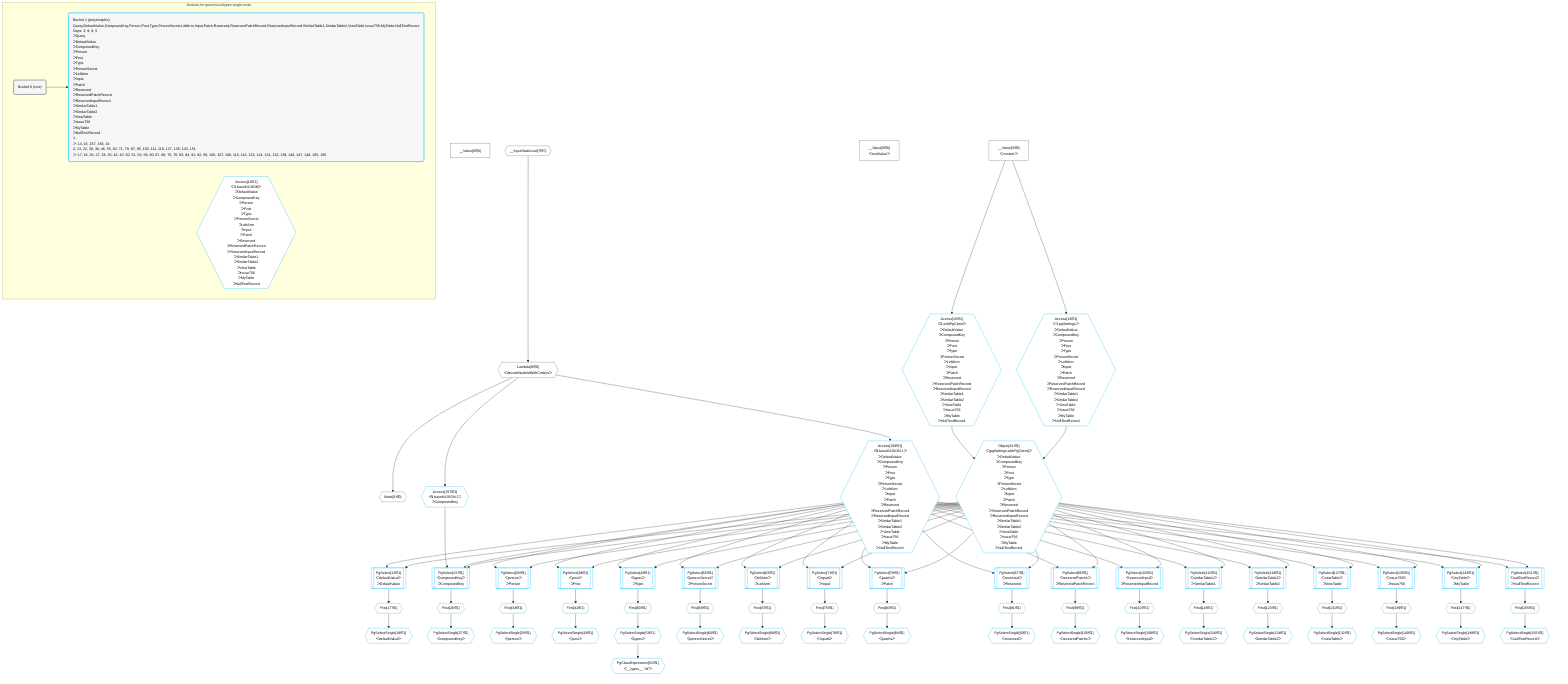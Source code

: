 %%{init: {'themeVariables': { 'fontSize': '12px'}}}%%
graph TD
    classDef path fill:#eee,stroke:#000,color:#000
    classDef plan fill:#fff,stroke-width:1px,color:#000
    classDef itemplan fill:#fff,stroke-width:2px,color:#000
    classDef unbatchedplan fill:#dff,stroke-width:1px,color:#000
    classDef sideeffectplan fill:#fcc,stroke-width:2px,color:#000
    classDef bucket fill:#f6f6f6,color:#000,stroke-width:2px,text-align:left


    %% define steps
    __Value0["__Value[0∈0]"]:::plan
    __Value3["__Value[3∈0]<br />ᐸcontextᐳ"]:::plan
    __Value5["__Value[5∈0]<br />ᐸrootValueᐳ"]:::plan
    __InputStaticLeaf7{{"__InputStaticLeaf[7∈0]"}}:::plan
    Lambda9{{"Lambda[9∈0]<br />ᐸdecodeNodeIdWithCodecsᐳ"}}:::plan
    Node8{{"Node[8∈0]"}}:::plan
    Access14{{"Access[14∈1]<br />ᐸ3.pgSettingsᐳ<br />ᐳDefaultValue<br />ᐳCompoundKey<br />ᐳPerson<br />ᐳPost<br />ᐳType<br />ᐳPersonSecret<br />ᐳLeftArm<br />ᐳInput<br />ᐳPatch<br />ᐳReserved<br />ᐳReservedPatchRecord<br />ᐳReservedInputRecord<br />ᐳSimilarTable1<br />ᐳSimilarTable2<br />ᐳViewTable<br />ᐳIssue756<br />ᐳMyTable<br />ᐳNullTestRecord"}}:::plan
    Access15{{"Access[15∈1]<br />ᐸ3.withPgClientᐳ<br />ᐳDefaultValue<br />ᐳCompoundKey<br />ᐳPerson<br />ᐳPost<br />ᐳType<br />ᐳPersonSecret<br />ᐳLeftArm<br />ᐳInput<br />ᐳPatch<br />ᐳReserved<br />ᐳReservedPatchRecord<br />ᐳReservedInputRecord<br />ᐳSimilarTable1<br />ᐳSimilarTable2<br />ᐳViewTable<br />ᐳIssue756<br />ᐳMyTable<br />ᐳNullTestRecord"}}:::plan
    Object16{{"Object[16∈1]<br />ᐸ{pgSettings,withPgClient}ᐳ<br />ᐳDefaultValue<br />ᐳCompoundKey<br />ᐳPerson<br />ᐳPost<br />ᐳType<br />ᐳPersonSecret<br />ᐳLeftArm<br />ᐳInput<br />ᐳPatch<br />ᐳReserved<br />ᐳReservedPatchRecord<br />ᐳReservedInputRecord<br />ᐳSimilarTable1<br />ᐳSimilarTable2<br />ᐳViewTable<br />ᐳIssue756<br />ᐳMyTable<br />ᐳNullTestRecord"}}:::plan
    Access158{{"Access[158∈1]<br />ᐸ9.base64JSON.1ᐳ<br />ᐳDefaultValue<br />ᐳCompoundKey<br />ᐳPerson<br />ᐳPost<br />ᐳType<br />ᐳPersonSecret<br />ᐳLeftArm<br />ᐳInput<br />ᐳPatch<br />ᐳReserved<br />ᐳReservedPatchRecord<br />ᐳReservedInputRecord<br />ᐳSimilarTable1<br />ᐳSimilarTable2<br />ᐳViewTable<br />ᐳIssue756<br />ᐳMyTable<br />ᐳNullTestRecord"}}:::plan
    PgSelect13[["PgSelect[13∈1]<br />ᐸdefaultValueᐳ<br />ᐳDefaultValue"]]:::plan
    First17{{"First[17∈1]"}}:::plan
    PgSelectSingle18{{"PgSelectSingle[18∈1]<br />ᐸdefaultValueᐳ"}}:::plan
    Access157{{"Access[157∈1]<br />ᐸ9.base64JSON.2ᐳ<br />ᐳCompoundKey"}}:::plan
    PgSelect22[["PgSelect[22∈1]<br />ᐸcompoundKeyᐳ<br />ᐳCompoundKey"]]:::plan
    First26{{"First[26∈1]"}}:::plan
    PgSelectSingle27{{"PgSelectSingle[27∈1]<br />ᐸcompoundKeyᐳ"}}:::plan
    PgSelect30[["PgSelect[30∈1]<br />ᐸpersonᐳ<br />ᐳPerson"]]:::plan
    First34{{"First[34∈1]"}}:::plan
    PgSelectSingle35{{"PgSelectSingle[35∈1]<br />ᐸpersonᐳ"}}:::plan
    PgSelect38[["PgSelect[38∈1]<br />ᐸpostᐳ<br />ᐳPost"]]:::plan
    First42{{"First[42∈1]"}}:::plan
    PgSelectSingle43{{"PgSelectSingle[43∈1]<br />ᐸpostᐳ"}}:::plan
    PgSelect46[["PgSelect[46∈1]<br />ᐸtypesᐳ<br />ᐳType"]]:::plan
    First50{{"First[50∈1]"}}:::plan
    PgSelectSingle51{{"PgSelectSingle[51∈1]<br />ᐸtypesᐳ"}}:::plan
    PgClassExpression52{{"PgClassExpression[52∈1]<br />ᐸ__types__.”id”ᐳ"}}:::plan
    PgSelect55[["PgSelect[55∈1]<br />ᐸpersonSecretᐳ<br />ᐳPersonSecret"]]:::plan
    First59{{"First[59∈1]"}}:::plan
    PgSelectSingle60{{"PgSelectSingle[60∈1]<br />ᐸpersonSecretᐳ"}}:::plan
    PgSelect63[["PgSelect[63∈1]<br />ᐸleftArmᐳ<br />ᐳLeftArm"]]:::plan
    First67{{"First[67∈1]"}}:::plan
    PgSelectSingle68{{"PgSelectSingle[68∈1]<br />ᐸleftArmᐳ"}}:::plan
    PgSelect71[["PgSelect[71∈1]<br />ᐸinputsᐳ<br />ᐳInput"]]:::plan
    First75{{"First[75∈1]"}}:::plan
    PgSelectSingle76{{"PgSelectSingle[76∈1]<br />ᐸinputsᐳ"}}:::plan
    PgSelect79[["PgSelect[79∈1]<br />ᐸpatchsᐳ<br />ᐳPatch"]]:::plan
    First83{{"First[83∈1]"}}:::plan
    PgSelectSingle84{{"PgSelectSingle[84∈1]<br />ᐸpatchsᐳ"}}:::plan
    PgSelect87[["PgSelect[87∈1]<br />ᐸreservedᐳ<br />ᐳReserved"]]:::plan
    First91{{"First[91∈1]"}}:::plan
    PgSelectSingle92{{"PgSelectSingle[92∈1]<br />ᐸreservedᐳ"}}:::plan
    PgSelect95[["PgSelect[95∈1]<br />ᐸreservedPatchsᐳ<br />ᐳReservedPatchRecord"]]:::plan
    First99{{"First[99∈1]"}}:::plan
    PgSelectSingle100{{"PgSelectSingle[100∈1]<br />ᐸreservedPatchsᐳ"}}:::plan
    PgSelect103[["PgSelect[103∈1]<br />ᐸreservedInputᐳ<br />ᐳReservedInputRecord"]]:::plan
    First107{{"First[107∈1]"}}:::plan
    PgSelectSingle108{{"PgSelectSingle[108∈1]<br />ᐸreservedInputᐳ"}}:::plan
    PgSelect111[["PgSelect[111∈1]<br />ᐸsimilarTable1ᐳ<br />ᐳSimilarTable1"]]:::plan
    First115{{"First[115∈1]"}}:::plan
    PgSelectSingle116{{"PgSelectSingle[116∈1]<br />ᐸsimilarTable1ᐳ"}}:::plan
    PgSelect119[["PgSelect[119∈1]<br />ᐸsimilarTable2ᐳ<br />ᐳSimilarTable2"]]:::plan
    First123{{"First[123∈1]"}}:::plan
    PgSelectSingle124{{"PgSelectSingle[124∈1]<br />ᐸsimilarTable2ᐳ"}}:::plan
    PgSelect127[["PgSelect[127∈1]<br />ᐸviewTableᐳ<br />ᐳViewTable"]]:::plan
    First131{{"First[131∈1]"}}:::plan
    PgSelectSingle132{{"PgSelectSingle[132∈1]<br />ᐸviewTableᐳ"}}:::plan
    PgSelect135[["PgSelect[135∈1]<br />ᐸissue756ᐳ<br />ᐳIssue756"]]:::plan
    First139{{"First[139∈1]"}}:::plan
    PgSelectSingle140{{"PgSelectSingle[140∈1]<br />ᐸissue756ᐳ"}}:::plan
    PgSelect143[["PgSelect[143∈1]<br />ᐸmyTableᐳ<br />ᐳMyTable"]]:::plan
    First147{{"First[147∈1]"}}:::plan
    PgSelectSingle148{{"PgSelectSingle[148∈1]<br />ᐸmyTableᐳ"}}:::plan
    PgSelect151[["PgSelect[151∈1]<br />ᐸnullTestRecordᐳ<br />ᐳNullTestRecord"]]:::plan
    First155{{"First[155∈1]"}}:::plan
    PgSelectSingle156{{"PgSelectSingle[156∈1]<br />ᐸnullTestRecordᐳ"}}:::plan

    %% plan dependencies
    __InputStaticLeaf7 --> Lambda9
    Lambda9 --> Node8
    __Value3 --> Access14
    __Value3 --> Access15
    Access14 & Access15 --> Object16
    Lambda9 --> Access158
    Object16 & Access158 --> PgSelect13
    PgSelect13 --> First17
    First17 --> PgSelectSingle18
    Lambda9 --> Access157
    Object16 & Access158 & Access157 --> PgSelect22
    PgSelect22 --> First26
    First26 --> PgSelectSingle27
    Object16 & Access158 --> PgSelect30
    PgSelect30 --> First34
    First34 --> PgSelectSingle35
    Object16 & Access158 --> PgSelect38
    PgSelect38 --> First42
    First42 --> PgSelectSingle43
    Object16 & Access158 --> PgSelect46
    PgSelect46 --> First50
    First50 --> PgSelectSingle51
    PgSelectSingle51 --> PgClassExpression52
    Object16 & Access158 --> PgSelect55
    PgSelect55 --> First59
    First59 --> PgSelectSingle60
    Object16 & Access158 --> PgSelect63
    PgSelect63 --> First67
    First67 --> PgSelectSingle68
    Object16 & Access158 --> PgSelect71
    PgSelect71 --> First75
    First75 --> PgSelectSingle76
    Object16 & Access158 --> PgSelect79
    PgSelect79 --> First83
    First83 --> PgSelectSingle84
    Object16 & Access158 --> PgSelect87
    PgSelect87 --> First91
    First91 --> PgSelectSingle92
    Object16 & Access158 --> PgSelect95
    PgSelect95 --> First99
    First99 --> PgSelectSingle100
    Object16 & Access158 --> PgSelect103
    PgSelect103 --> First107
    First107 --> PgSelectSingle108
    Object16 & Access158 --> PgSelect111
    PgSelect111 --> First115
    First115 --> PgSelectSingle116
    Object16 & Access158 --> PgSelect119
    PgSelect119 --> First123
    First123 --> PgSelectSingle124
    Object16 & Access158 --> PgSelect127
    PgSelect127 --> First131
    First131 --> PgSelectSingle132
    Object16 & Access158 --> PgSelect135
    PgSelect135 --> First139
    First139 --> PgSelectSingle140
    Object16 & Access158 --> PgSelect143
    PgSelect143 --> First147
    First147 --> PgSelectSingle148
    Object16 & Access158 --> PgSelect151
    PgSelect151 --> First155
    First155 --> PgSelectSingle156

    subgraph "Buckets for queries/v4/types-single-node"
    Bucket0("Bucket 0 (root)"):::bucket
    classDef bucket0 stroke:#696969
    class Bucket0,__Value0,__Value3,__Value5,__InputStaticLeaf7,Node8,Lambda9 bucket0
    Bucket1("Bucket 1 (polymorphic)<br />Query,DefaultValue,CompoundKey,Person,Post,Type,PersonSecret,LeftArm,Input,Patch,Reserved,ReservedPatchRecord,ReservedInputRecord,SimilarTable1,SimilarTable2,ViewTable,Issue756,MyTable,NullTestRecord<br />Deps: 3, 9, 8, 5<br />ᐳQuery<br />ᐳDefaultValue<br />ᐳCompoundKey<br />ᐳPerson<br />ᐳPost<br />ᐳType<br />ᐳPersonSecret<br />ᐳLeftArm<br />ᐳInput<br />ᐳPatch<br />ᐳReserved<br />ᐳReservedPatchRecord<br />ᐳReservedInputRecord<br />ᐳSimilarTable1<br />ᐳSimilarTable2<br />ᐳViewTable<br />ᐳIssue756<br />ᐳMyTable<br />ᐳNullTestRecord<br />1: <br />ᐳ: 14, 15, 157, 158, 16<br />2: 13, 22, 30, 38, 46, 55, 63, 71, 79, 87, 95, 103, 111, 119, 127, 135, 143, 151<br />ᐳ: 17, 18, 26, 27, 34, 35, 42, 43, 50, 51, 52, 59, 60, 67, 68, 75, 76, 83, 84, 91, 92, 99, 100, 107, 108, 115, 116, 123, 124, 131, 132, 139, 140, 147, 148, 155, 156"):::bucket
    classDef bucket1 stroke:#00bfff
    Access11{{"Access[11∈1]<br />ᐸ9.base64JSONᐳ<br />ᐳDefaultValue<br />ᐳCompoundKey<br />ᐳPerson<br />ᐳPost<br />ᐳType<br />ᐳPersonSecret<br />ᐳLeftArm<br />ᐳInput<br />ᐳPatch<br />ᐳReserved<br />ᐳReservedPatchRecord<br />ᐳReservedInputRecord<br />ᐳSimilarTable1<br />ᐳSimilarTable2<br />ᐳViewTable<br />ᐳIssue756<br />ᐳMyTable<br />ᐳNullTestRecord"}}:::plan
    class Bucket1,Access11,PgSelect13,Access14,Access15,Object16,First17,PgSelectSingle18,PgSelect22,First26,PgSelectSingle27,PgSelect30,First34,PgSelectSingle35,PgSelect38,First42,PgSelectSingle43,PgSelect46,First50,PgSelectSingle51,PgClassExpression52,PgSelect55,First59,PgSelectSingle60,PgSelect63,First67,PgSelectSingle68,PgSelect71,First75,PgSelectSingle76,PgSelect79,First83,PgSelectSingle84,PgSelect87,First91,PgSelectSingle92,PgSelect95,First99,PgSelectSingle100,PgSelect103,First107,PgSelectSingle108,PgSelect111,First115,PgSelectSingle116,PgSelect119,First123,PgSelectSingle124,PgSelect127,First131,PgSelectSingle132,PgSelect135,First139,PgSelectSingle140,PgSelect143,First147,PgSelectSingle148,PgSelect151,First155,PgSelectSingle156,Access157,Access158 bucket1
    Bucket0 --> Bucket1
    end